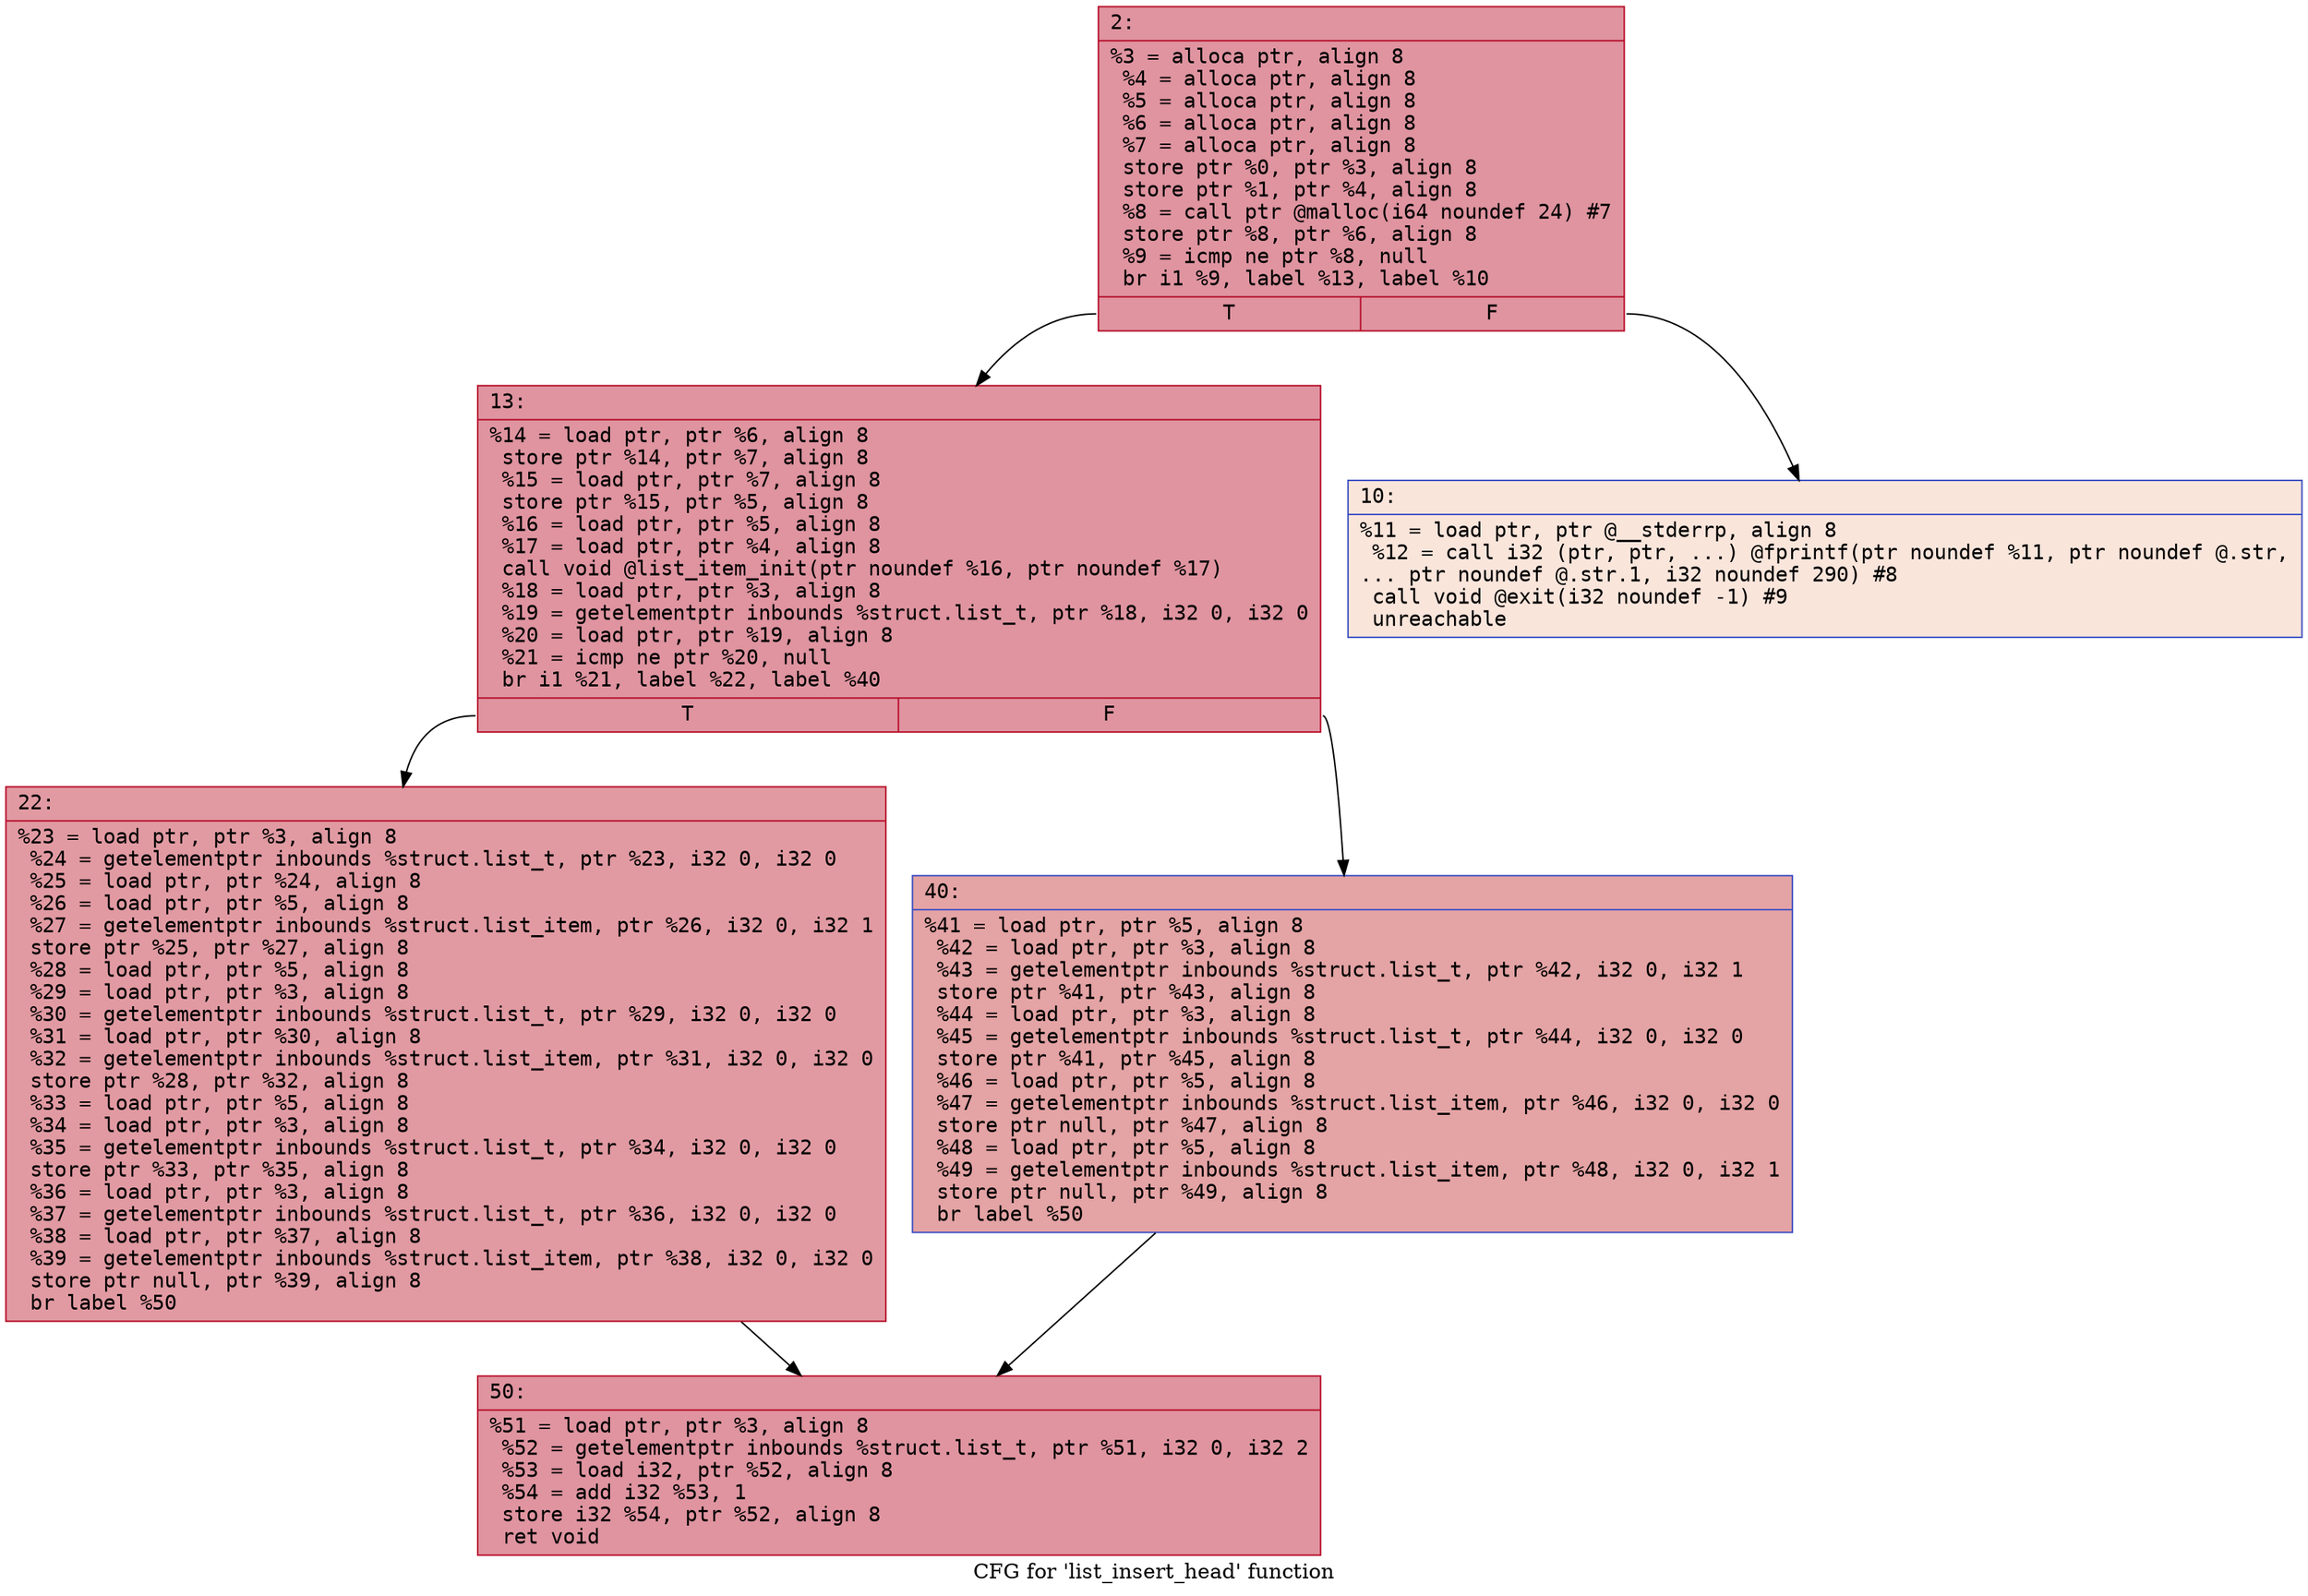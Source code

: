 digraph "CFG for 'list_insert_head' function" {
	label="CFG for 'list_insert_head' function";

	Node0x6000020321c0 [shape=record,color="#b70d28ff", style=filled, fillcolor="#b70d2870" fontname="Courier",label="{2:\l|  %3 = alloca ptr, align 8\l  %4 = alloca ptr, align 8\l  %5 = alloca ptr, align 8\l  %6 = alloca ptr, align 8\l  %7 = alloca ptr, align 8\l  store ptr %0, ptr %3, align 8\l  store ptr %1, ptr %4, align 8\l  %8 = call ptr @malloc(i64 noundef 24) #7\l  store ptr %8, ptr %6, align 8\l  %9 = icmp ne ptr %8, null\l  br i1 %9, label %13, label %10\l|{<s0>T|<s1>F}}"];
	Node0x6000020321c0:s0 -> Node0x600002032260[tooltip="2 -> 13\nProbability 100.00%" ];
	Node0x6000020321c0:s1 -> Node0x600002032210[tooltip="2 -> 10\nProbability 0.00%" ];
	Node0x600002032210 [shape=record,color="#3d50c3ff", style=filled, fillcolor="#f4c5ad70" fontname="Courier",label="{10:\l|  %11 = load ptr, ptr @__stderrp, align 8\l  %12 = call i32 (ptr, ptr, ...) @fprintf(ptr noundef %11, ptr noundef @.str,\l... ptr noundef @.str.1, i32 noundef 290) #8\l  call void @exit(i32 noundef -1) #9\l  unreachable\l}"];
	Node0x600002032260 [shape=record,color="#b70d28ff", style=filled, fillcolor="#b70d2870" fontname="Courier",label="{13:\l|  %14 = load ptr, ptr %6, align 8\l  store ptr %14, ptr %7, align 8\l  %15 = load ptr, ptr %7, align 8\l  store ptr %15, ptr %5, align 8\l  %16 = load ptr, ptr %5, align 8\l  %17 = load ptr, ptr %4, align 8\l  call void @list_item_init(ptr noundef %16, ptr noundef %17)\l  %18 = load ptr, ptr %3, align 8\l  %19 = getelementptr inbounds %struct.list_t, ptr %18, i32 0, i32 0\l  %20 = load ptr, ptr %19, align 8\l  %21 = icmp ne ptr %20, null\l  br i1 %21, label %22, label %40\l|{<s0>T|<s1>F}}"];
	Node0x600002032260:s0 -> Node0x6000020322b0[tooltip="13 -> 22\nProbability 62.50%" ];
	Node0x600002032260:s1 -> Node0x600002032300[tooltip="13 -> 40\nProbability 37.50%" ];
	Node0x6000020322b0 [shape=record,color="#b70d28ff", style=filled, fillcolor="#bb1b2c70" fontname="Courier",label="{22:\l|  %23 = load ptr, ptr %3, align 8\l  %24 = getelementptr inbounds %struct.list_t, ptr %23, i32 0, i32 0\l  %25 = load ptr, ptr %24, align 8\l  %26 = load ptr, ptr %5, align 8\l  %27 = getelementptr inbounds %struct.list_item, ptr %26, i32 0, i32 1\l  store ptr %25, ptr %27, align 8\l  %28 = load ptr, ptr %5, align 8\l  %29 = load ptr, ptr %3, align 8\l  %30 = getelementptr inbounds %struct.list_t, ptr %29, i32 0, i32 0\l  %31 = load ptr, ptr %30, align 8\l  %32 = getelementptr inbounds %struct.list_item, ptr %31, i32 0, i32 0\l  store ptr %28, ptr %32, align 8\l  %33 = load ptr, ptr %5, align 8\l  %34 = load ptr, ptr %3, align 8\l  %35 = getelementptr inbounds %struct.list_t, ptr %34, i32 0, i32 0\l  store ptr %33, ptr %35, align 8\l  %36 = load ptr, ptr %3, align 8\l  %37 = getelementptr inbounds %struct.list_t, ptr %36, i32 0, i32 0\l  %38 = load ptr, ptr %37, align 8\l  %39 = getelementptr inbounds %struct.list_item, ptr %38, i32 0, i32 0\l  store ptr null, ptr %39, align 8\l  br label %50\l}"];
	Node0x6000020322b0 -> Node0x600002032350[tooltip="22 -> 50\nProbability 100.00%" ];
	Node0x600002032300 [shape=record,color="#3d50c3ff", style=filled, fillcolor="#c32e3170" fontname="Courier",label="{40:\l|  %41 = load ptr, ptr %5, align 8\l  %42 = load ptr, ptr %3, align 8\l  %43 = getelementptr inbounds %struct.list_t, ptr %42, i32 0, i32 1\l  store ptr %41, ptr %43, align 8\l  %44 = load ptr, ptr %3, align 8\l  %45 = getelementptr inbounds %struct.list_t, ptr %44, i32 0, i32 0\l  store ptr %41, ptr %45, align 8\l  %46 = load ptr, ptr %5, align 8\l  %47 = getelementptr inbounds %struct.list_item, ptr %46, i32 0, i32 0\l  store ptr null, ptr %47, align 8\l  %48 = load ptr, ptr %5, align 8\l  %49 = getelementptr inbounds %struct.list_item, ptr %48, i32 0, i32 1\l  store ptr null, ptr %49, align 8\l  br label %50\l}"];
	Node0x600002032300 -> Node0x600002032350[tooltip="40 -> 50\nProbability 100.00%" ];
	Node0x600002032350 [shape=record,color="#b70d28ff", style=filled, fillcolor="#b70d2870" fontname="Courier",label="{50:\l|  %51 = load ptr, ptr %3, align 8\l  %52 = getelementptr inbounds %struct.list_t, ptr %51, i32 0, i32 2\l  %53 = load i32, ptr %52, align 8\l  %54 = add i32 %53, 1\l  store i32 %54, ptr %52, align 8\l  ret void\l}"];
}
